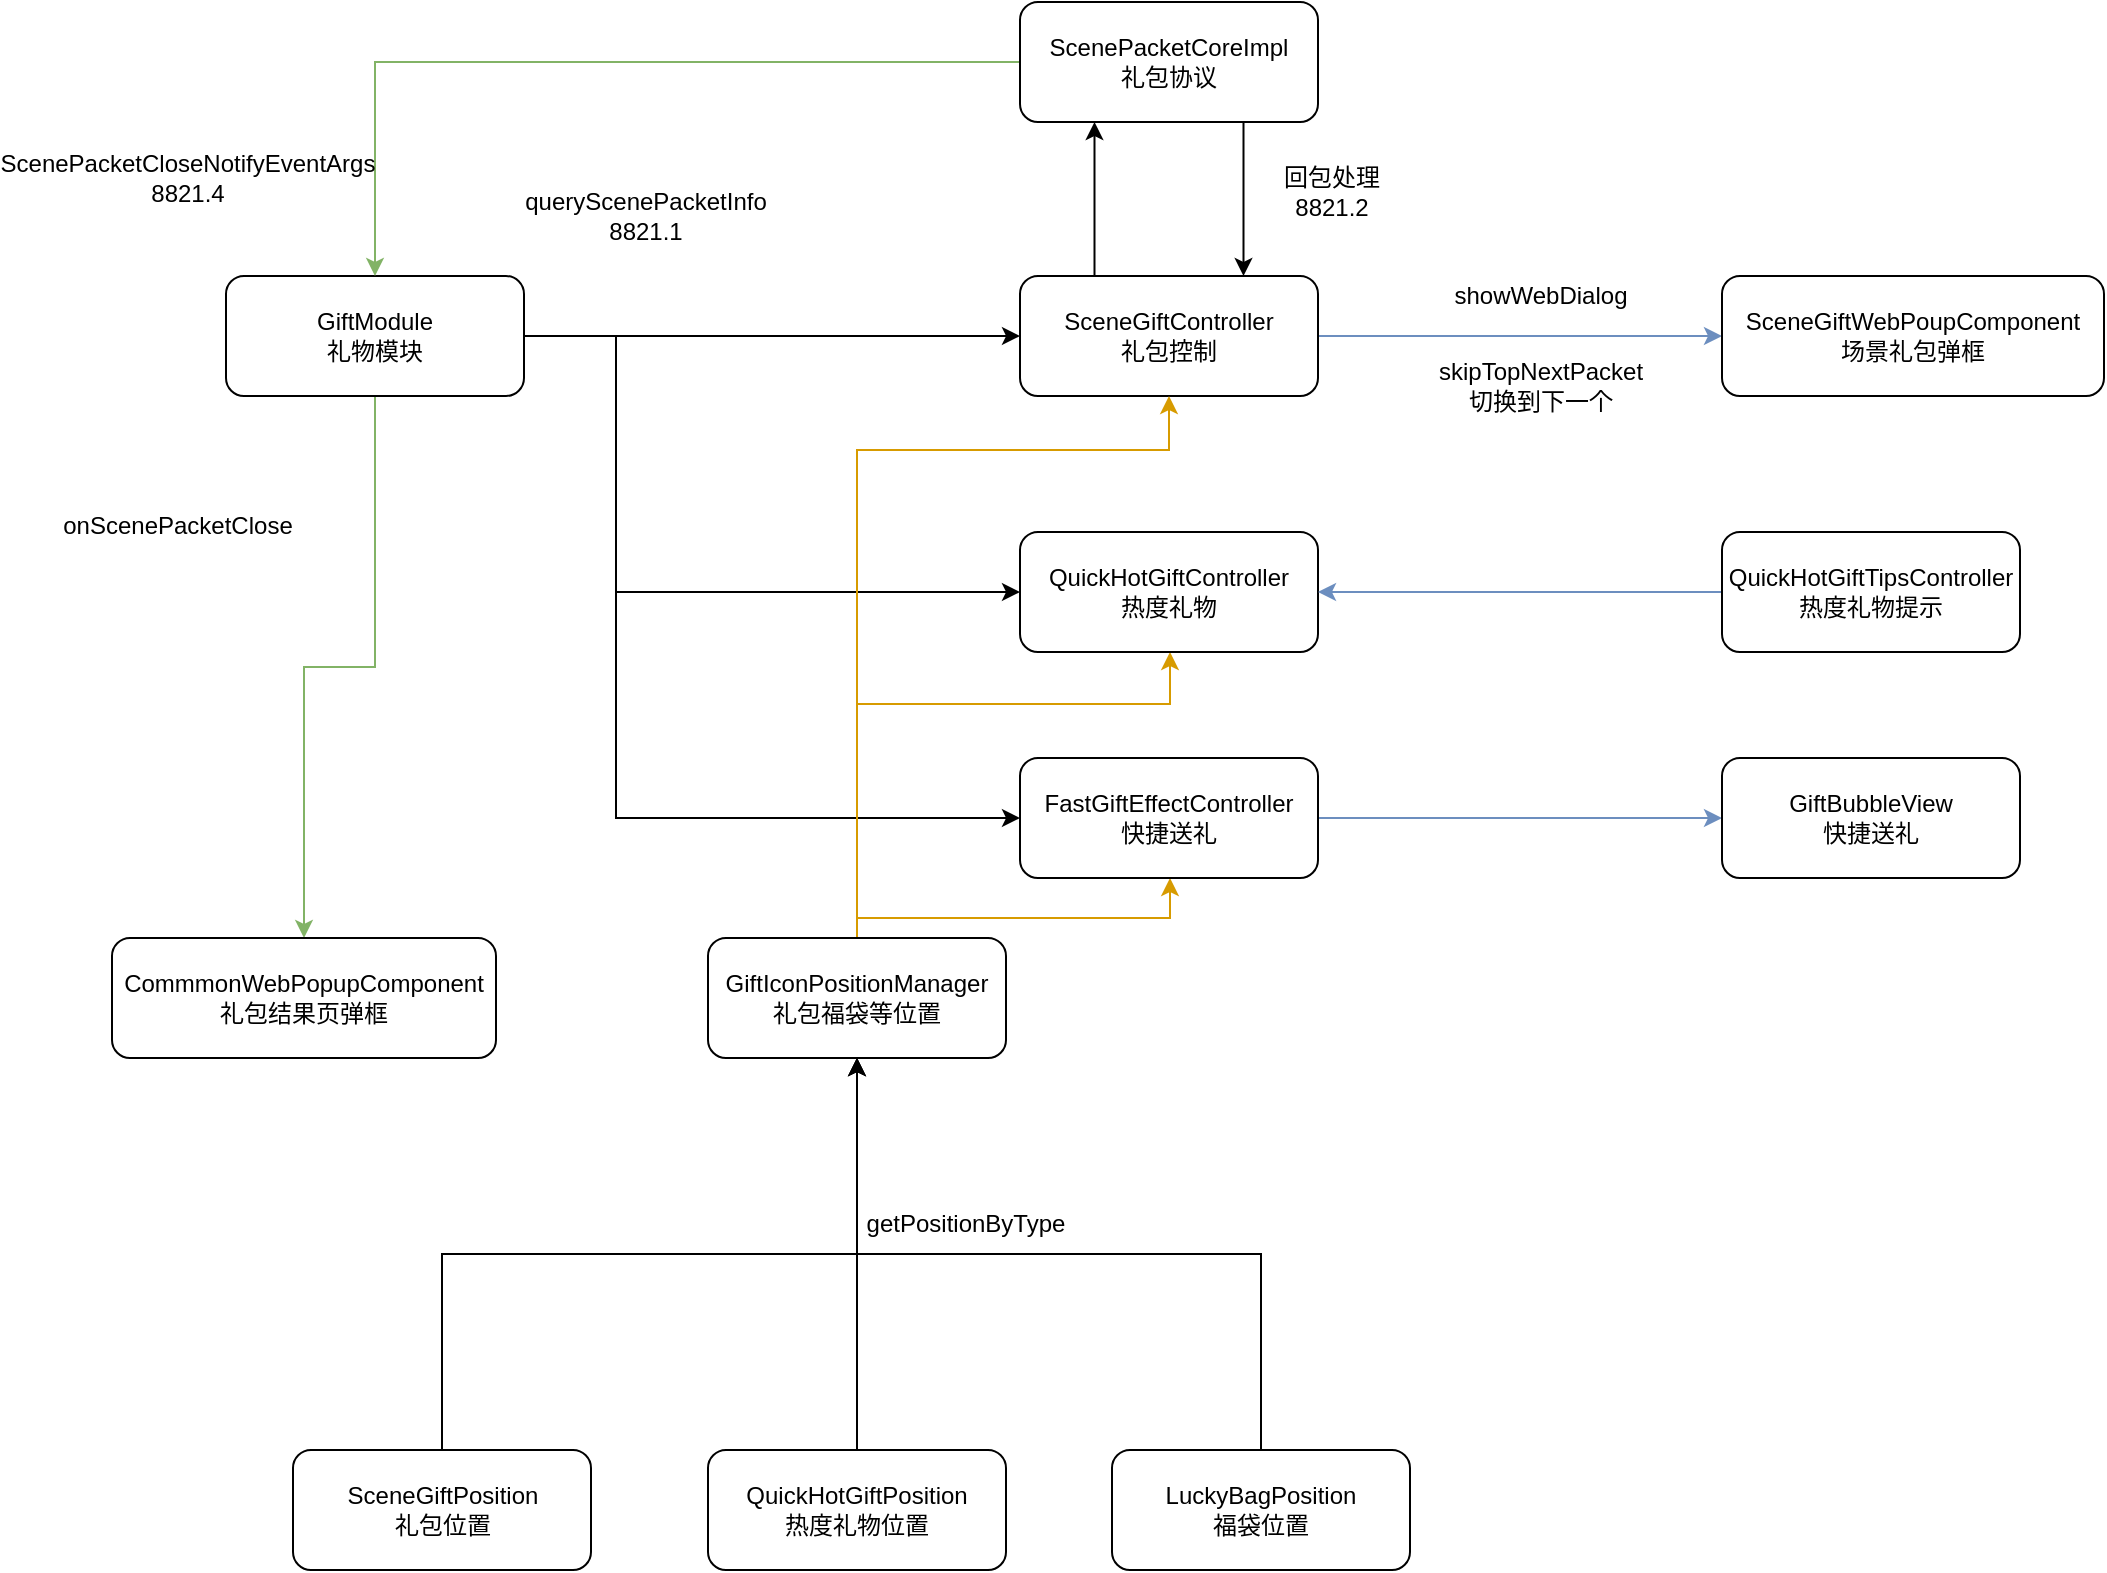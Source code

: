 <mxfile version="14.9.2" type="github">
  <diagram id="d-StCgUHEypoipgm2hQN" name="Page-1">
    <mxGraphModel dx="2249" dy="761" grid="0" gridSize="10" guides="1" tooltips="1" connect="1" arrows="1" fold="1" page="1" pageScale="1" pageWidth="827" pageHeight="1169" math="0" shadow="0">
      <root>
        <mxCell id="0" />
        <mxCell id="1" parent="0" />
        <mxCell id="L2o5PlFDEDJPmrwstJFm-19" style="edgeStyle=orthogonalEdgeStyle;rounded=0;orthogonalLoop=1;jettySize=auto;html=1;exitX=0.25;exitY=0;exitDx=0;exitDy=0;entryX=0.25;entryY=1;entryDx=0;entryDy=0;" edge="1" parent="1" source="L2o5PlFDEDJPmrwstJFm-1" target="L2o5PlFDEDJPmrwstJFm-4">
          <mxGeometry relative="1" as="geometry" />
        </mxCell>
        <mxCell id="L2o5PlFDEDJPmrwstJFm-21" style="edgeStyle=orthogonalEdgeStyle;rounded=0;orthogonalLoop=1;jettySize=auto;html=1;exitX=1;exitY=0.5;exitDx=0;exitDy=0;entryX=0;entryY=0.5;entryDx=0;entryDy=0;fillColor=#dae8fc;strokeColor=#6c8ebf;" edge="1" parent="1" source="L2o5PlFDEDJPmrwstJFm-1" target="L2o5PlFDEDJPmrwstJFm-9">
          <mxGeometry relative="1" as="geometry" />
        </mxCell>
        <mxCell id="L2o5PlFDEDJPmrwstJFm-1" value="SceneGiftController&lt;br&gt;礼包控制" style="rounded=1;whiteSpace=wrap;html=1;" vertex="1" parent="1">
          <mxGeometry x="473" y="198" width="149" height="60" as="geometry" />
        </mxCell>
        <mxCell id="L2o5PlFDEDJPmrwstJFm-3" style="edgeStyle=orthogonalEdgeStyle;rounded=0;orthogonalLoop=1;jettySize=auto;html=1;exitX=1;exitY=0.5;exitDx=0;exitDy=0;entryX=0;entryY=0.5;entryDx=0;entryDy=0;" edge="1" parent="1" source="L2o5PlFDEDJPmrwstJFm-2" target="L2o5PlFDEDJPmrwstJFm-1">
          <mxGeometry relative="1" as="geometry" />
        </mxCell>
        <mxCell id="L2o5PlFDEDJPmrwstJFm-11" style="edgeStyle=orthogonalEdgeStyle;rounded=0;orthogonalLoop=1;jettySize=auto;html=1;exitX=0.5;exitY=1;exitDx=0;exitDy=0;fillColor=#d5e8d4;strokeColor=#82b366;" edge="1" parent="1" source="L2o5PlFDEDJPmrwstJFm-2" target="L2o5PlFDEDJPmrwstJFm-10">
          <mxGeometry relative="1" as="geometry" />
        </mxCell>
        <mxCell id="L2o5PlFDEDJPmrwstJFm-36" style="edgeStyle=orthogonalEdgeStyle;rounded=0;orthogonalLoop=1;jettySize=auto;html=1;exitX=1;exitY=0.5;exitDx=0;exitDy=0;entryX=0;entryY=0.5;entryDx=0;entryDy=0;" edge="1" parent="1" source="L2o5PlFDEDJPmrwstJFm-2" target="L2o5PlFDEDJPmrwstJFm-35">
          <mxGeometry relative="1" as="geometry">
            <Array as="points">
              <mxPoint x="271" y="228" />
              <mxPoint x="271" y="356" />
            </Array>
          </mxGeometry>
        </mxCell>
        <mxCell id="L2o5PlFDEDJPmrwstJFm-43" style="edgeStyle=orthogonalEdgeStyle;rounded=0;orthogonalLoop=1;jettySize=auto;html=1;exitX=1;exitY=0.5;exitDx=0;exitDy=0;entryX=0;entryY=0.5;entryDx=0;entryDy=0;" edge="1" parent="1" source="L2o5PlFDEDJPmrwstJFm-2" target="L2o5PlFDEDJPmrwstJFm-42">
          <mxGeometry relative="1" as="geometry">
            <Array as="points">
              <mxPoint x="271" y="228" />
              <mxPoint x="271" y="469" />
            </Array>
          </mxGeometry>
        </mxCell>
        <mxCell id="L2o5PlFDEDJPmrwstJFm-2" value="GiftModule&lt;br&gt;礼物模块" style="rounded=1;whiteSpace=wrap;html=1;" vertex="1" parent="1">
          <mxGeometry x="76" y="198" width="149" height="60" as="geometry" />
        </mxCell>
        <mxCell id="L2o5PlFDEDJPmrwstJFm-20" style="edgeStyle=orthogonalEdgeStyle;rounded=0;orthogonalLoop=1;jettySize=auto;html=1;exitX=0.75;exitY=1;exitDx=0;exitDy=0;entryX=0.75;entryY=0;entryDx=0;entryDy=0;" edge="1" parent="1" source="L2o5PlFDEDJPmrwstJFm-4" target="L2o5PlFDEDJPmrwstJFm-1">
          <mxGeometry relative="1" as="geometry" />
        </mxCell>
        <mxCell id="L2o5PlFDEDJPmrwstJFm-26" style="edgeStyle=orthogonalEdgeStyle;rounded=0;orthogonalLoop=1;jettySize=auto;html=1;exitX=0;exitY=0.5;exitDx=0;exitDy=0;fillColor=#d5e8d4;strokeColor=#82b366;" edge="1" parent="1" source="L2o5PlFDEDJPmrwstJFm-4" target="L2o5PlFDEDJPmrwstJFm-2">
          <mxGeometry relative="1" as="geometry" />
        </mxCell>
        <mxCell id="L2o5PlFDEDJPmrwstJFm-4" value="ScenePacketCoreImpl&lt;br&gt;礼包协议" style="rounded=1;whiteSpace=wrap;html=1;" vertex="1" parent="1">
          <mxGeometry x="473" y="61" width="149" height="60" as="geometry" />
        </mxCell>
        <mxCell id="L2o5PlFDEDJPmrwstJFm-51" style="edgeStyle=orthogonalEdgeStyle;rounded=0;orthogonalLoop=1;jettySize=auto;html=1;exitX=0.5;exitY=0;exitDx=0;exitDy=0;entryX=0.5;entryY=1;entryDx=0;entryDy=0;fillColor=#ffe6cc;strokeColor=#d79b00;" edge="1" parent="1" source="L2o5PlFDEDJPmrwstJFm-5" target="L2o5PlFDEDJPmrwstJFm-1">
          <mxGeometry relative="1" as="geometry">
            <Array as="points">
              <mxPoint x="392" y="285" />
              <mxPoint x="548" y="285" />
            </Array>
          </mxGeometry>
        </mxCell>
        <mxCell id="L2o5PlFDEDJPmrwstJFm-52" style="edgeStyle=orthogonalEdgeStyle;rounded=0;orthogonalLoop=1;jettySize=auto;html=1;exitX=0.5;exitY=0;exitDx=0;exitDy=0;fillColor=#ffe6cc;strokeColor=#d79b00;" edge="1" parent="1" source="L2o5PlFDEDJPmrwstJFm-5" target="L2o5PlFDEDJPmrwstJFm-35">
          <mxGeometry relative="1" as="geometry">
            <Array as="points">
              <mxPoint x="392" y="412" />
              <mxPoint x="548" y="412" />
            </Array>
          </mxGeometry>
        </mxCell>
        <mxCell id="L2o5PlFDEDJPmrwstJFm-53" style="edgeStyle=orthogonalEdgeStyle;rounded=0;orthogonalLoop=1;jettySize=auto;html=1;exitX=0.5;exitY=0;exitDx=0;exitDy=0;fillColor=#ffe6cc;strokeColor=#d79b00;" edge="1" parent="1" source="L2o5PlFDEDJPmrwstJFm-5" target="L2o5PlFDEDJPmrwstJFm-42">
          <mxGeometry relative="1" as="geometry">
            <Array as="points">
              <mxPoint x="392" y="519" />
              <mxPoint x="548" y="519" />
            </Array>
          </mxGeometry>
        </mxCell>
        <mxCell id="L2o5PlFDEDJPmrwstJFm-5" value="GiftIconPositionManager&lt;br&gt;礼包福袋等位置" style="rounded=1;whiteSpace=wrap;html=1;" vertex="1" parent="1">
          <mxGeometry x="317" y="529" width="149" height="60" as="geometry" />
        </mxCell>
        <mxCell id="L2o5PlFDEDJPmrwstJFm-9" value="SceneGiftWebPoupComponent&lt;br&gt;场景礼包弹框" style="rounded=1;whiteSpace=wrap;html=1;" vertex="1" parent="1">
          <mxGeometry x="824" y="198" width="191" height="60" as="geometry" />
        </mxCell>
        <mxCell id="L2o5PlFDEDJPmrwstJFm-10" value="CommmonWebPopupComponent&lt;br&gt;礼包结果页弹框" style="rounded=1;whiteSpace=wrap;html=1;" vertex="1" parent="1">
          <mxGeometry x="19" y="529" width="192" height="60" as="geometry" />
        </mxCell>
        <mxCell id="L2o5PlFDEDJPmrwstJFm-12" value="onScenePacketClose" style="text;html=1;strokeColor=none;fillColor=none;align=center;verticalAlign=middle;whiteSpace=wrap;rounded=0;" vertex="1" parent="1">
          <mxGeometry x="-9" y="313" width="122" height="20" as="geometry" />
        </mxCell>
        <mxCell id="L2o5PlFDEDJPmrwstJFm-22" style="edgeStyle=orthogonalEdgeStyle;rounded=0;orthogonalLoop=1;jettySize=auto;html=1;exitX=0.5;exitY=0;exitDx=0;exitDy=0;" edge="1" parent="1" source="L2o5PlFDEDJPmrwstJFm-13" target="L2o5PlFDEDJPmrwstJFm-5">
          <mxGeometry relative="1" as="geometry" />
        </mxCell>
        <mxCell id="L2o5PlFDEDJPmrwstJFm-13" value="SceneGiftPosition&lt;br&gt;礼包位置" style="rounded=1;whiteSpace=wrap;html=1;" vertex="1" parent="1">
          <mxGeometry x="109.5" y="785" width="149" height="60" as="geometry" />
        </mxCell>
        <mxCell id="L2o5PlFDEDJPmrwstJFm-24" style="edgeStyle=orthogonalEdgeStyle;rounded=0;orthogonalLoop=1;jettySize=auto;html=1;exitX=0.5;exitY=0;exitDx=0;exitDy=0;" edge="1" parent="1" source="L2o5PlFDEDJPmrwstJFm-14" target="L2o5PlFDEDJPmrwstJFm-5">
          <mxGeometry relative="1" as="geometry" />
        </mxCell>
        <mxCell id="L2o5PlFDEDJPmrwstJFm-14" value="QuickHotGiftPosition&lt;br&gt;热度礼物位置" style="rounded=1;whiteSpace=wrap;html=1;" vertex="1" parent="1">
          <mxGeometry x="317" y="785" width="149" height="60" as="geometry" />
        </mxCell>
        <mxCell id="L2o5PlFDEDJPmrwstJFm-25" style="edgeStyle=orthogonalEdgeStyle;rounded=0;orthogonalLoop=1;jettySize=auto;html=1;exitX=0.5;exitY=0;exitDx=0;exitDy=0;entryX=0.5;entryY=1;entryDx=0;entryDy=0;" edge="1" parent="1" source="L2o5PlFDEDJPmrwstJFm-15" target="L2o5PlFDEDJPmrwstJFm-5">
          <mxGeometry relative="1" as="geometry" />
        </mxCell>
        <mxCell id="L2o5PlFDEDJPmrwstJFm-15" value="LuckyBagPosition&lt;br&gt;福袋位置" style="rounded=1;whiteSpace=wrap;html=1;" vertex="1" parent="1">
          <mxGeometry x="519" y="785" width="149" height="60" as="geometry" />
        </mxCell>
        <mxCell id="L2o5PlFDEDJPmrwstJFm-27" value="showWebDialog" style="text;html=1;strokeColor=none;fillColor=none;align=center;verticalAlign=middle;whiteSpace=wrap;rounded=0;" vertex="1" parent="1">
          <mxGeometry x="682" y="198" width="103" height="20" as="geometry" />
        </mxCell>
        <mxCell id="L2o5PlFDEDJPmrwstJFm-28" value="skipTopNextPacket&lt;br&gt;切换到下一个" style="text;html=1;strokeColor=none;fillColor=none;align=center;verticalAlign=middle;whiteSpace=wrap;rounded=0;" vertex="1" parent="1">
          <mxGeometry x="682" y="238" width="103" height="29" as="geometry" />
        </mxCell>
        <mxCell id="L2o5PlFDEDJPmrwstJFm-30" value="queryScenePacketInfo&lt;br&gt;8821.1" style="text;html=1;strokeColor=none;fillColor=none;align=center;verticalAlign=middle;whiteSpace=wrap;rounded=0;" vertex="1" parent="1">
          <mxGeometry x="194" y="148" width="184" height="40" as="geometry" />
        </mxCell>
        <mxCell id="L2o5PlFDEDJPmrwstJFm-32" value="回包处理&lt;br&gt;8821.2" style="text;html=1;strokeColor=none;fillColor=none;align=center;verticalAlign=middle;whiteSpace=wrap;rounded=0;" vertex="1" parent="1">
          <mxGeometry x="589" y="136" width="80" height="40" as="geometry" />
        </mxCell>
        <mxCell id="L2o5PlFDEDJPmrwstJFm-33" value="ScenePacketCloseNotifyEventArgs&lt;br&gt;8821.4" style="text;html=1;strokeColor=none;fillColor=none;align=center;verticalAlign=middle;whiteSpace=wrap;rounded=0;" vertex="1" parent="1">
          <mxGeometry x="-35" y="129" width="184" height="40" as="geometry" />
        </mxCell>
        <mxCell id="L2o5PlFDEDJPmrwstJFm-34" value="getPositionByType" style="text;html=1;strokeColor=none;fillColor=none;align=center;verticalAlign=middle;whiteSpace=wrap;rounded=0;" vertex="1" parent="1">
          <mxGeometry x="355" y="662" width="182" height="20" as="geometry" />
        </mxCell>
        <mxCell id="L2o5PlFDEDJPmrwstJFm-35" value="QuickHotGiftController&lt;br&gt;热度礼物" style="rounded=1;whiteSpace=wrap;html=1;" vertex="1" parent="1">
          <mxGeometry x="473" y="326" width="149" height="60" as="geometry" />
        </mxCell>
        <mxCell id="L2o5PlFDEDJPmrwstJFm-49" style="edgeStyle=orthogonalEdgeStyle;rounded=0;orthogonalLoop=1;jettySize=auto;html=1;exitX=0;exitY=0.5;exitDx=0;exitDy=0;fillColor=#dae8fc;strokeColor=#6c8ebf;" edge="1" parent="1" source="L2o5PlFDEDJPmrwstJFm-40" target="L2o5PlFDEDJPmrwstJFm-35">
          <mxGeometry relative="1" as="geometry" />
        </mxCell>
        <mxCell id="L2o5PlFDEDJPmrwstJFm-40" value="QuickHotGiftTipsController&lt;br&gt;热度礼物提示" style="rounded=1;whiteSpace=wrap;html=1;" vertex="1" parent="1">
          <mxGeometry x="824" y="326" width="149" height="60" as="geometry" />
        </mxCell>
        <mxCell id="L2o5PlFDEDJPmrwstJFm-48" style="edgeStyle=orthogonalEdgeStyle;rounded=0;orthogonalLoop=1;jettySize=auto;html=1;exitX=1;exitY=0.5;exitDx=0;exitDy=0;entryX=0;entryY=0.5;entryDx=0;entryDy=0;fillColor=#dae8fc;strokeColor=#6c8ebf;" edge="1" parent="1" source="L2o5PlFDEDJPmrwstJFm-42" target="L2o5PlFDEDJPmrwstJFm-47">
          <mxGeometry relative="1" as="geometry" />
        </mxCell>
        <mxCell id="L2o5PlFDEDJPmrwstJFm-42" value="FastGiftEffectController&lt;br&gt;快捷送礼" style="rounded=1;whiteSpace=wrap;html=1;" vertex="1" parent="1">
          <mxGeometry x="473" y="439" width="149" height="60" as="geometry" />
        </mxCell>
        <mxCell id="L2o5PlFDEDJPmrwstJFm-47" value="GiftBubbleView&lt;br&gt;快捷送礼" style="rounded=1;whiteSpace=wrap;html=1;" vertex="1" parent="1">
          <mxGeometry x="824" y="439" width="149" height="60" as="geometry" />
        </mxCell>
      </root>
    </mxGraphModel>
  </diagram>
</mxfile>
